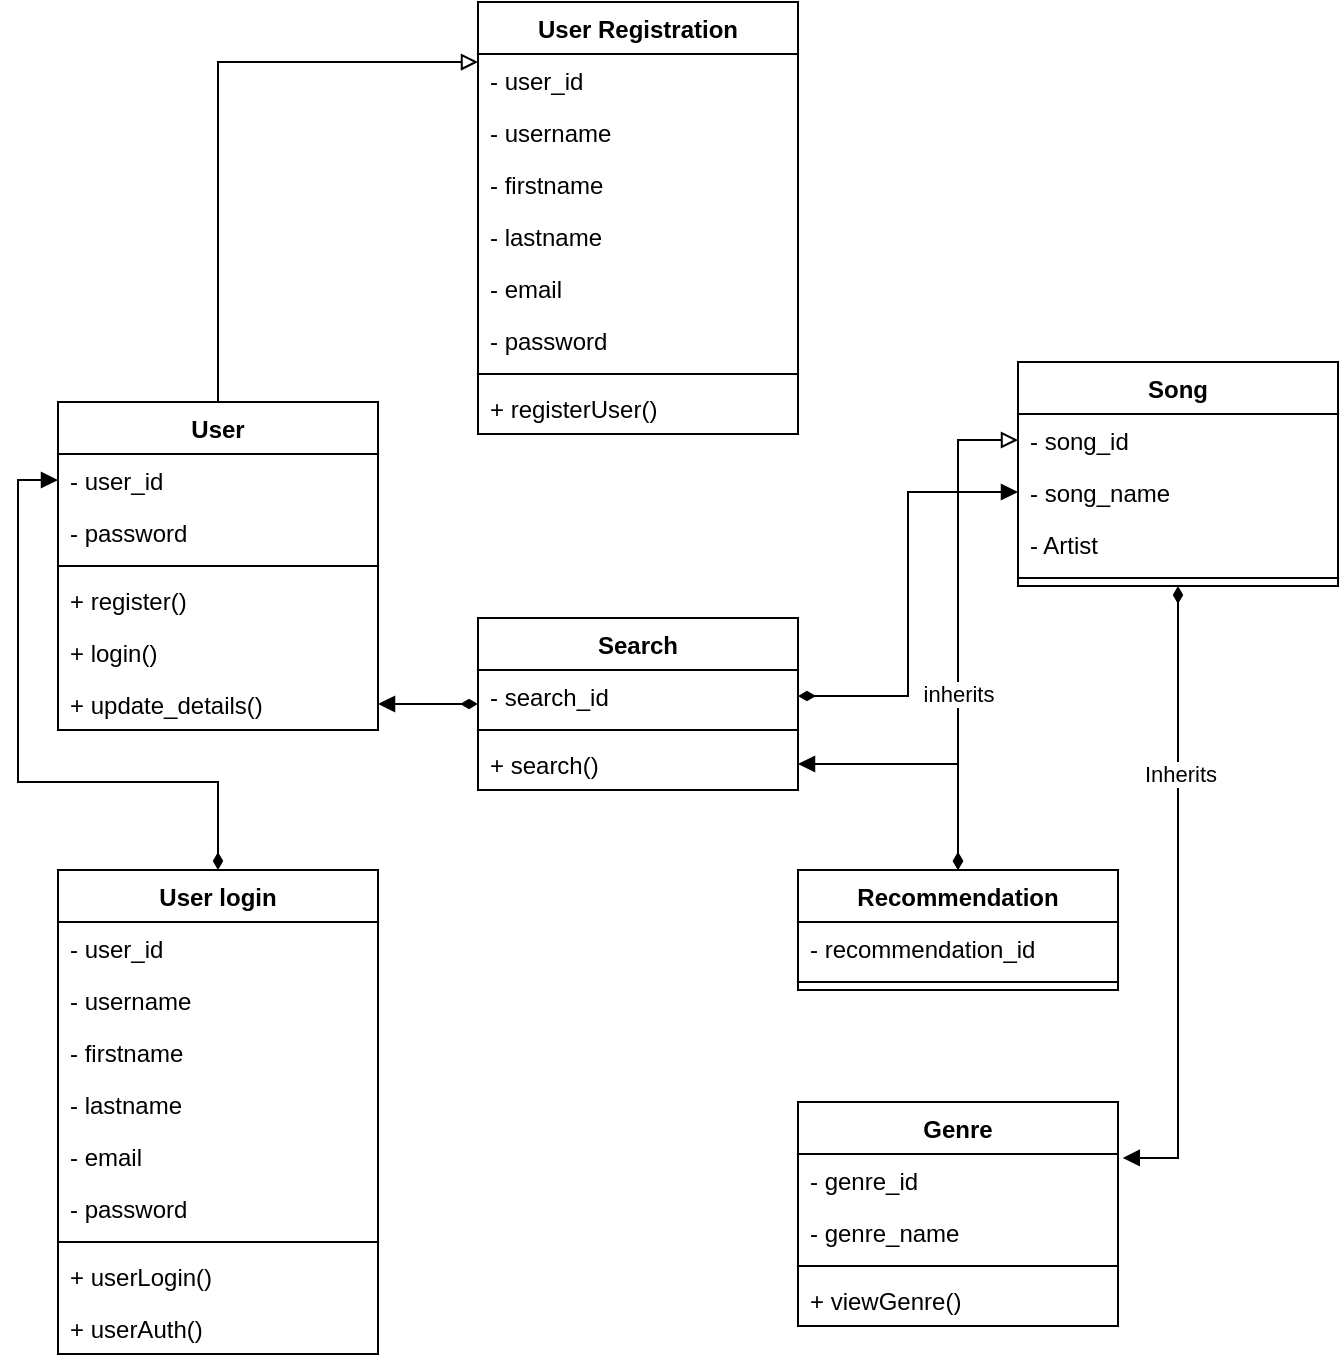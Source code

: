 <mxfile version="16.4.5" type="device"><diagram id="rrL-aM7dLwmvY5hN5VzW" name="Page-1"><mxGraphModel dx="1497" dy="851" grid="1" gridSize="10" guides="1" tooltips="1" connect="1" arrows="1" fold="1" page="1" pageScale="1" pageWidth="850" pageHeight="1100" math="0" shadow="0"><root><mxCell id="0"/><mxCell id="1" parent="0"/><mxCell id="lz-zOGswBzL2iYR5dIee-53" style="edgeStyle=orthogonalEdgeStyle;rounded=0;orthogonalLoop=1;jettySize=auto;html=1;entryX=0;entryY=0.154;entryDx=0;entryDy=0;entryPerimeter=0;endArrow=block;endFill=0;" edge="1" parent="1" source="lz-zOGswBzL2iYR5dIee-1" target="lz-zOGswBzL2iYR5dIee-6"><mxGeometry relative="1" as="geometry"/></mxCell><mxCell id="lz-zOGswBzL2iYR5dIee-1" value="User" style="swimlane;fontStyle=1;align=center;verticalAlign=top;childLayout=stackLayout;horizontal=1;startSize=26;horizontalStack=0;resizeParent=1;resizeParentMax=0;resizeLast=0;collapsible=1;marginBottom=0;" vertex="1" parent="1"><mxGeometry x="190" y="230" width="160" height="164" as="geometry"/></mxCell><mxCell id="lz-zOGswBzL2iYR5dIee-2" value="- user_id" style="text;strokeColor=none;fillColor=none;align=left;verticalAlign=top;spacingLeft=4;spacingRight=4;overflow=hidden;rotatable=0;points=[[0,0.5],[1,0.5]];portConstraint=eastwest;" vertex="1" parent="lz-zOGswBzL2iYR5dIee-1"><mxGeometry y="26" width="160" height="26" as="geometry"/></mxCell><mxCell id="lz-zOGswBzL2iYR5dIee-15" value="- password" style="text;strokeColor=none;fillColor=none;align=left;verticalAlign=top;spacingLeft=4;spacingRight=4;overflow=hidden;rotatable=0;points=[[0,0.5],[1,0.5]];portConstraint=eastwest;" vertex="1" parent="lz-zOGswBzL2iYR5dIee-1"><mxGeometry y="52" width="160" height="26" as="geometry"/></mxCell><mxCell id="lz-zOGswBzL2iYR5dIee-3" value="" style="line;strokeWidth=1;fillColor=none;align=left;verticalAlign=middle;spacingTop=-1;spacingLeft=3;spacingRight=3;rotatable=0;labelPosition=right;points=[];portConstraint=eastwest;" vertex="1" parent="lz-zOGswBzL2iYR5dIee-1"><mxGeometry y="78" width="160" height="8" as="geometry"/></mxCell><mxCell id="lz-zOGswBzL2iYR5dIee-4" value="+ register()" style="text;strokeColor=none;fillColor=none;align=left;verticalAlign=top;spacingLeft=4;spacingRight=4;overflow=hidden;rotatable=0;points=[[0,0.5],[1,0.5]];portConstraint=eastwest;" vertex="1" parent="lz-zOGswBzL2iYR5dIee-1"><mxGeometry y="86" width="160" height="26" as="geometry"/></mxCell><mxCell id="lz-zOGswBzL2iYR5dIee-18" value="+ login()" style="text;strokeColor=none;fillColor=none;align=left;verticalAlign=top;spacingLeft=4;spacingRight=4;overflow=hidden;rotatable=0;points=[[0,0.5],[1,0.5]];portConstraint=eastwest;" vertex="1" parent="lz-zOGswBzL2iYR5dIee-1"><mxGeometry y="112" width="160" height="26" as="geometry"/></mxCell><mxCell id="lz-zOGswBzL2iYR5dIee-19" value="+ update_details()" style="text;strokeColor=none;fillColor=none;align=left;verticalAlign=top;spacingLeft=4;spacingRight=4;overflow=hidden;rotatable=0;points=[[0,0.5],[1,0.5]];portConstraint=eastwest;" vertex="1" parent="lz-zOGswBzL2iYR5dIee-1"><mxGeometry y="138" width="160" height="26" as="geometry"/></mxCell><mxCell id="lz-zOGswBzL2iYR5dIee-5" value="User Registration" style="swimlane;fontStyle=1;align=center;verticalAlign=top;childLayout=stackLayout;horizontal=1;startSize=26;horizontalStack=0;resizeParent=1;resizeParentMax=0;resizeLast=0;collapsible=1;marginBottom=0;" vertex="1" parent="1"><mxGeometry x="400" y="30" width="160" height="216" as="geometry"/></mxCell><mxCell id="lz-zOGswBzL2iYR5dIee-6" value="- user_id" style="text;strokeColor=none;fillColor=none;align=left;verticalAlign=top;spacingLeft=4;spacingRight=4;overflow=hidden;rotatable=0;points=[[0,0.5],[1,0.5]];portConstraint=eastwest;" vertex="1" parent="lz-zOGswBzL2iYR5dIee-5"><mxGeometry y="26" width="160" height="26" as="geometry"/></mxCell><mxCell id="lz-zOGswBzL2iYR5dIee-29" value="- username" style="text;strokeColor=none;fillColor=none;align=left;verticalAlign=top;spacingLeft=4;spacingRight=4;overflow=hidden;rotatable=0;points=[[0,0.5],[1,0.5]];portConstraint=eastwest;" vertex="1" parent="lz-zOGswBzL2iYR5dIee-5"><mxGeometry y="52" width="160" height="26" as="geometry"/></mxCell><mxCell id="lz-zOGswBzL2iYR5dIee-37" value="- firstname" style="text;strokeColor=none;fillColor=none;align=left;verticalAlign=top;spacingLeft=4;spacingRight=4;overflow=hidden;rotatable=0;points=[[0,0.5],[1,0.5]];portConstraint=eastwest;" vertex="1" parent="lz-zOGswBzL2iYR5dIee-5"><mxGeometry y="78" width="160" height="26" as="geometry"/></mxCell><mxCell id="lz-zOGswBzL2iYR5dIee-38" value="- lastname" style="text;strokeColor=none;fillColor=none;align=left;verticalAlign=top;spacingLeft=4;spacingRight=4;overflow=hidden;rotatable=0;points=[[0,0.5],[1,0.5]];portConstraint=eastwest;" vertex="1" parent="lz-zOGswBzL2iYR5dIee-5"><mxGeometry y="104" width="160" height="26" as="geometry"/></mxCell><mxCell id="lz-zOGswBzL2iYR5dIee-39" value="- email" style="text;strokeColor=none;fillColor=none;align=left;verticalAlign=top;spacingLeft=4;spacingRight=4;overflow=hidden;rotatable=0;points=[[0,0.5],[1,0.5]];portConstraint=eastwest;" vertex="1" parent="lz-zOGswBzL2iYR5dIee-5"><mxGeometry y="130" width="160" height="26" as="geometry"/></mxCell><mxCell id="lz-zOGswBzL2iYR5dIee-22" value="- password" style="text;strokeColor=none;fillColor=none;align=left;verticalAlign=top;spacingLeft=4;spacingRight=4;overflow=hidden;rotatable=0;points=[[0,0.5],[1,0.5]];portConstraint=eastwest;" vertex="1" parent="lz-zOGswBzL2iYR5dIee-5"><mxGeometry y="156" width="160" height="26" as="geometry"/></mxCell><mxCell id="lz-zOGswBzL2iYR5dIee-7" value="" style="line;strokeWidth=1;fillColor=none;align=left;verticalAlign=middle;spacingTop=-1;spacingLeft=3;spacingRight=3;rotatable=0;labelPosition=right;points=[];portConstraint=eastwest;" vertex="1" parent="lz-zOGswBzL2iYR5dIee-5"><mxGeometry y="182" width="160" height="8" as="geometry"/></mxCell><mxCell id="lz-zOGswBzL2iYR5dIee-8" value="+ registerUser()" style="text;strokeColor=none;fillColor=none;align=left;verticalAlign=top;spacingLeft=4;spacingRight=4;overflow=hidden;rotatable=0;points=[[0,0.5],[1,0.5]];portConstraint=eastwest;" vertex="1" parent="lz-zOGswBzL2iYR5dIee-5"><mxGeometry y="190" width="160" height="26" as="geometry"/></mxCell><mxCell id="lz-zOGswBzL2iYR5dIee-93" style="edgeStyle=orthogonalEdgeStyle;rounded=0;orthogonalLoop=1;jettySize=auto;html=1;entryX=0;entryY=0.5;entryDx=0;entryDy=0;startArrow=diamondThin;startFill=1;endArrow=block;endFill=1;" edge="1" parent="1" source="lz-zOGswBzL2iYR5dIee-40" target="lz-zOGswBzL2iYR5dIee-2"><mxGeometry relative="1" as="geometry"><Array as="points"><mxPoint x="270" y="420"/><mxPoint x="170" y="420"/><mxPoint x="170" y="269"/></Array></mxGeometry></mxCell><mxCell id="lz-zOGswBzL2iYR5dIee-40" value="User login" style="swimlane;fontStyle=1;align=center;verticalAlign=top;childLayout=stackLayout;horizontal=1;startSize=26;horizontalStack=0;resizeParent=1;resizeParentMax=0;resizeLast=0;collapsible=1;marginBottom=0;" vertex="1" parent="1"><mxGeometry x="190" y="464" width="160" height="242" as="geometry"/></mxCell><mxCell id="lz-zOGswBzL2iYR5dIee-41" value="- user_id" style="text;strokeColor=none;fillColor=none;align=left;verticalAlign=top;spacingLeft=4;spacingRight=4;overflow=hidden;rotatable=0;points=[[0,0.5],[1,0.5]];portConstraint=eastwest;" vertex="1" parent="lz-zOGswBzL2iYR5dIee-40"><mxGeometry y="26" width="160" height="26" as="geometry"/></mxCell><mxCell id="lz-zOGswBzL2iYR5dIee-42" value="- username" style="text;strokeColor=none;fillColor=none;align=left;verticalAlign=top;spacingLeft=4;spacingRight=4;overflow=hidden;rotatable=0;points=[[0,0.5],[1,0.5]];portConstraint=eastwest;" vertex="1" parent="lz-zOGswBzL2iYR5dIee-40"><mxGeometry y="52" width="160" height="26" as="geometry"/></mxCell><mxCell id="lz-zOGswBzL2iYR5dIee-43" value="- firstname" style="text;strokeColor=none;fillColor=none;align=left;verticalAlign=top;spacingLeft=4;spacingRight=4;overflow=hidden;rotatable=0;points=[[0,0.5],[1,0.5]];portConstraint=eastwest;" vertex="1" parent="lz-zOGswBzL2iYR5dIee-40"><mxGeometry y="78" width="160" height="26" as="geometry"/></mxCell><mxCell id="lz-zOGswBzL2iYR5dIee-44" value="- lastname" style="text;strokeColor=none;fillColor=none;align=left;verticalAlign=top;spacingLeft=4;spacingRight=4;overflow=hidden;rotatable=0;points=[[0,0.5],[1,0.5]];portConstraint=eastwest;" vertex="1" parent="lz-zOGswBzL2iYR5dIee-40"><mxGeometry y="104" width="160" height="26" as="geometry"/></mxCell><mxCell id="lz-zOGswBzL2iYR5dIee-45" value="- email" style="text;strokeColor=none;fillColor=none;align=left;verticalAlign=top;spacingLeft=4;spacingRight=4;overflow=hidden;rotatable=0;points=[[0,0.5],[1,0.5]];portConstraint=eastwest;" vertex="1" parent="lz-zOGswBzL2iYR5dIee-40"><mxGeometry y="130" width="160" height="26" as="geometry"/></mxCell><mxCell id="lz-zOGswBzL2iYR5dIee-46" value="- password" style="text;strokeColor=none;fillColor=none;align=left;verticalAlign=top;spacingLeft=4;spacingRight=4;overflow=hidden;rotatable=0;points=[[0,0.5],[1,0.5]];portConstraint=eastwest;" vertex="1" parent="lz-zOGswBzL2iYR5dIee-40"><mxGeometry y="156" width="160" height="26" as="geometry"/></mxCell><mxCell id="lz-zOGswBzL2iYR5dIee-47" value="" style="line;strokeWidth=1;fillColor=none;align=left;verticalAlign=middle;spacingTop=-1;spacingLeft=3;spacingRight=3;rotatable=0;labelPosition=right;points=[];portConstraint=eastwest;" vertex="1" parent="lz-zOGswBzL2iYR5dIee-40"><mxGeometry y="182" width="160" height="8" as="geometry"/></mxCell><mxCell id="lz-zOGswBzL2iYR5dIee-48" value="+ userLogin()" style="text;strokeColor=none;fillColor=none;align=left;verticalAlign=top;spacingLeft=4;spacingRight=4;overflow=hidden;rotatable=0;points=[[0,0.5],[1,0.5]];portConstraint=eastwest;" vertex="1" parent="lz-zOGswBzL2iYR5dIee-40"><mxGeometry y="190" width="160" height="26" as="geometry"/></mxCell><mxCell id="lz-zOGswBzL2iYR5dIee-49" value="+ userAuth()" style="text;strokeColor=none;fillColor=none;align=left;verticalAlign=top;spacingLeft=4;spacingRight=4;overflow=hidden;rotatable=0;points=[[0,0.5],[1,0.5]];portConstraint=eastwest;" vertex="1" parent="lz-zOGswBzL2iYR5dIee-40"><mxGeometry y="216" width="160" height="26" as="geometry"/></mxCell><mxCell id="lz-zOGswBzL2iYR5dIee-90" style="edgeStyle=orthogonalEdgeStyle;rounded=0;orthogonalLoop=1;jettySize=auto;html=1;entryX=1;entryY=0.5;entryDx=0;entryDy=0;startArrow=diamondThin;startFill=1;endArrow=block;endFill=1;" edge="1" parent="1" source="lz-zOGswBzL2iYR5dIee-55" target="lz-zOGswBzL2iYR5dIee-75"><mxGeometry relative="1" as="geometry"/></mxCell><mxCell id="lz-zOGswBzL2iYR5dIee-91" style="edgeStyle=orthogonalEdgeStyle;rounded=0;orthogonalLoop=1;jettySize=auto;html=1;entryX=0;entryY=0.5;entryDx=0;entryDy=0;startArrow=diamondThin;startFill=1;endArrow=block;endFill=0;" edge="1" parent="1" source="lz-zOGswBzL2iYR5dIee-55" target="lz-zOGswBzL2iYR5dIee-63"><mxGeometry relative="1" as="geometry"/></mxCell><mxCell id="lz-zOGswBzL2iYR5dIee-94" value="inherits" style="edgeLabel;html=1;align=center;verticalAlign=middle;resizable=0;points=[];" vertex="1" connectable="0" parent="lz-zOGswBzL2iYR5dIee-91"><mxGeometry x="-0.276" relative="1" as="geometry"><mxPoint as="offset"/></mxGeometry></mxCell><mxCell id="lz-zOGswBzL2iYR5dIee-55" value="Recommendation" style="swimlane;fontStyle=1;align=center;verticalAlign=top;childLayout=stackLayout;horizontal=1;startSize=26;horizontalStack=0;resizeParent=1;resizeParentMax=0;resizeLast=0;collapsible=1;marginBottom=0;" vertex="1" parent="1"><mxGeometry x="560" y="464" width="160" height="60" as="geometry"/></mxCell><mxCell id="lz-zOGswBzL2iYR5dIee-56" value="- recommendation_id" style="text;strokeColor=none;fillColor=none;align=left;verticalAlign=top;spacingLeft=4;spacingRight=4;overflow=hidden;rotatable=0;points=[[0,0.5],[1,0.5]];portConstraint=eastwest;" vertex="1" parent="lz-zOGswBzL2iYR5dIee-55"><mxGeometry y="26" width="160" height="26" as="geometry"/></mxCell><mxCell id="lz-zOGswBzL2iYR5dIee-58" value="" style="line;strokeWidth=1;fillColor=none;align=left;verticalAlign=middle;spacingTop=-1;spacingLeft=3;spacingRight=3;rotatable=0;labelPosition=right;points=[];portConstraint=eastwest;" vertex="1" parent="lz-zOGswBzL2iYR5dIee-55"><mxGeometry y="52" width="160" height="8" as="geometry"/></mxCell><mxCell id="lz-zOGswBzL2iYR5dIee-95" style="edgeStyle=orthogonalEdgeStyle;rounded=0;orthogonalLoop=1;jettySize=auto;html=1;entryX=1.015;entryY=0.075;entryDx=0;entryDy=0;entryPerimeter=0;startArrow=diamondThin;startFill=1;endArrow=block;endFill=1;" edge="1" parent="1" source="lz-zOGswBzL2iYR5dIee-62" target="lz-zOGswBzL2iYR5dIee-77"><mxGeometry relative="1" as="geometry"/></mxCell><mxCell id="lz-zOGswBzL2iYR5dIee-96" value="Inherits" style="edgeLabel;html=1;align=center;verticalAlign=middle;resizable=0;points=[];" vertex="1" connectable="0" parent="lz-zOGswBzL2iYR5dIee-95"><mxGeometry x="-0.399" y="1" relative="1" as="geometry"><mxPoint as="offset"/></mxGeometry></mxCell><mxCell id="lz-zOGswBzL2iYR5dIee-62" value="Song" style="swimlane;fontStyle=1;align=center;verticalAlign=top;childLayout=stackLayout;horizontal=1;startSize=26;horizontalStack=0;resizeParent=1;resizeParentMax=0;resizeLast=0;collapsible=1;marginBottom=0;" vertex="1" parent="1"><mxGeometry x="670" y="210" width="160" height="112" as="geometry"/></mxCell><mxCell id="lz-zOGswBzL2iYR5dIee-63" value="- song_id" style="text;strokeColor=none;fillColor=none;align=left;verticalAlign=top;spacingLeft=4;spacingRight=4;overflow=hidden;rotatable=0;points=[[0,0.5],[1,0.5]];portConstraint=eastwest;" vertex="1" parent="lz-zOGswBzL2iYR5dIee-62"><mxGeometry y="26" width="160" height="26" as="geometry"/></mxCell><mxCell id="lz-zOGswBzL2iYR5dIee-64" value="- song_name" style="text;strokeColor=none;fillColor=none;align=left;verticalAlign=top;spacingLeft=4;spacingRight=4;overflow=hidden;rotatable=0;points=[[0,0.5],[1,0.5]];portConstraint=eastwest;" vertex="1" parent="lz-zOGswBzL2iYR5dIee-62"><mxGeometry y="52" width="160" height="26" as="geometry"/></mxCell><mxCell id="lz-zOGswBzL2iYR5dIee-83" value="- Artist" style="text;strokeColor=none;fillColor=none;align=left;verticalAlign=top;spacingLeft=4;spacingRight=4;overflow=hidden;rotatable=0;points=[[0,0.5],[1,0.5]];portConstraint=eastwest;" vertex="1" parent="lz-zOGswBzL2iYR5dIee-62"><mxGeometry y="78" width="160" height="26" as="geometry"/></mxCell><mxCell id="lz-zOGswBzL2iYR5dIee-65" value="" style="line;strokeWidth=1;fillColor=none;align=left;verticalAlign=middle;spacingTop=-1;spacingLeft=3;spacingRight=3;rotatable=0;labelPosition=right;points=[];portConstraint=eastwest;" vertex="1" parent="lz-zOGswBzL2iYR5dIee-62"><mxGeometry y="104" width="160" height="8" as="geometry"/></mxCell><mxCell id="lz-zOGswBzL2iYR5dIee-85" style="edgeStyle=orthogonalEdgeStyle;rounded=0;orthogonalLoop=1;jettySize=auto;html=1;startArrow=diamondThin;startFill=1;endArrow=block;endFill=1;" edge="1" parent="1" source="lz-zOGswBzL2iYR5dIee-69" target="lz-zOGswBzL2iYR5dIee-19"><mxGeometry relative="1" as="geometry"/></mxCell><mxCell id="lz-zOGswBzL2iYR5dIee-69" value="Search" style="swimlane;fontStyle=1;align=center;verticalAlign=top;childLayout=stackLayout;horizontal=1;startSize=26;horizontalStack=0;resizeParent=1;resizeParentMax=0;resizeLast=0;collapsible=1;marginBottom=0;" vertex="1" parent="1"><mxGeometry x="400" y="338" width="160" height="86" as="geometry"/></mxCell><mxCell id="lz-zOGswBzL2iYR5dIee-70" value="- search_id" style="text;strokeColor=none;fillColor=none;align=left;verticalAlign=top;spacingLeft=4;spacingRight=4;overflow=hidden;rotatable=0;points=[[0,0.5],[1,0.5]];portConstraint=eastwest;" vertex="1" parent="lz-zOGswBzL2iYR5dIee-69"><mxGeometry y="26" width="160" height="26" as="geometry"/></mxCell><mxCell id="lz-zOGswBzL2iYR5dIee-72" value="" style="line;strokeWidth=1;fillColor=none;align=left;verticalAlign=middle;spacingTop=-1;spacingLeft=3;spacingRight=3;rotatable=0;labelPosition=right;points=[];portConstraint=eastwest;" vertex="1" parent="lz-zOGswBzL2iYR5dIee-69"><mxGeometry y="52" width="160" height="8" as="geometry"/></mxCell><mxCell id="lz-zOGswBzL2iYR5dIee-75" value="+ search()" style="text;strokeColor=none;fillColor=none;align=left;verticalAlign=top;spacingLeft=4;spacingRight=4;overflow=hidden;rotatable=0;points=[[0,0.5],[1,0.5]];portConstraint=eastwest;" vertex="1" parent="lz-zOGswBzL2iYR5dIee-69"><mxGeometry y="60" width="160" height="26" as="geometry"/></mxCell><mxCell id="lz-zOGswBzL2iYR5dIee-76" value="Genre" style="swimlane;fontStyle=1;align=center;verticalAlign=top;childLayout=stackLayout;horizontal=1;startSize=26;horizontalStack=0;resizeParent=1;resizeParentMax=0;resizeLast=0;collapsible=1;marginBottom=0;" vertex="1" parent="1"><mxGeometry x="560" y="580" width="160" height="112" as="geometry"/></mxCell><mxCell id="lz-zOGswBzL2iYR5dIee-77" value="- genre_id" style="text;strokeColor=none;fillColor=none;align=left;verticalAlign=top;spacingLeft=4;spacingRight=4;overflow=hidden;rotatable=0;points=[[0,0.5],[1,0.5]];portConstraint=eastwest;" vertex="1" parent="lz-zOGswBzL2iYR5dIee-76"><mxGeometry y="26" width="160" height="26" as="geometry"/></mxCell><mxCell id="lz-zOGswBzL2iYR5dIee-78" value="- genre_name" style="text;strokeColor=none;fillColor=none;align=left;verticalAlign=top;spacingLeft=4;spacingRight=4;overflow=hidden;rotatable=0;points=[[0,0.5],[1,0.5]];portConstraint=eastwest;" vertex="1" parent="lz-zOGswBzL2iYR5dIee-76"><mxGeometry y="52" width="160" height="26" as="geometry"/></mxCell><mxCell id="lz-zOGswBzL2iYR5dIee-79" value="" style="line;strokeWidth=1;fillColor=none;align=left;verticalAlign=middle;spacingTop=-1;spacingLeft=3;spacingRight=3;rotatable=0;labelPosition=right;points=[];portConstraint=eastwest;" vertex="1" parent="lz-zOGswBzL2iYR5dIee-76"><mxGeometry y="78" width="160" height="8" as="geometry"/></mxCell><mxCell id="lz-zOGswBzL2iYR5dIee-82" value="+ viewGenre()" style="text;strokeColor=none;fillColor=none;align=left;verticalAlign=top;spacingLeft=4;spacingRight=4;overflow=hidden;rotatable=0;points=[[0,0.5],[1,0.5]];portConstraint=eastwest;" vertex="1" parent="lz-zOGswBzL2iYR5dIee-76"><mxGeometry y="86" width="160" height="26" as="geometry"/></mxCell><mxCell id="lz-zOGswBzL2iYR5dIee-92" style="edgeStyle=orthogonalEdgeStyle;rounded=0;orthogonalLoop=1;jettySize=auto;html=1;entryX=0;entryY=0.5;entryDx=0;entryDy=0;startArrow=diamondThin;startFill=1;endArrow=block;endFill=1;" edge="1" parent="1" source="lz-zOGswBzL2iYR5dIee-70" target="lz-zOGswBzL2iYR5dIee-64"><mxGeometry relative="1" as="geometry"/></mxCell></root></mxGraphModel></diagram></mxfile>